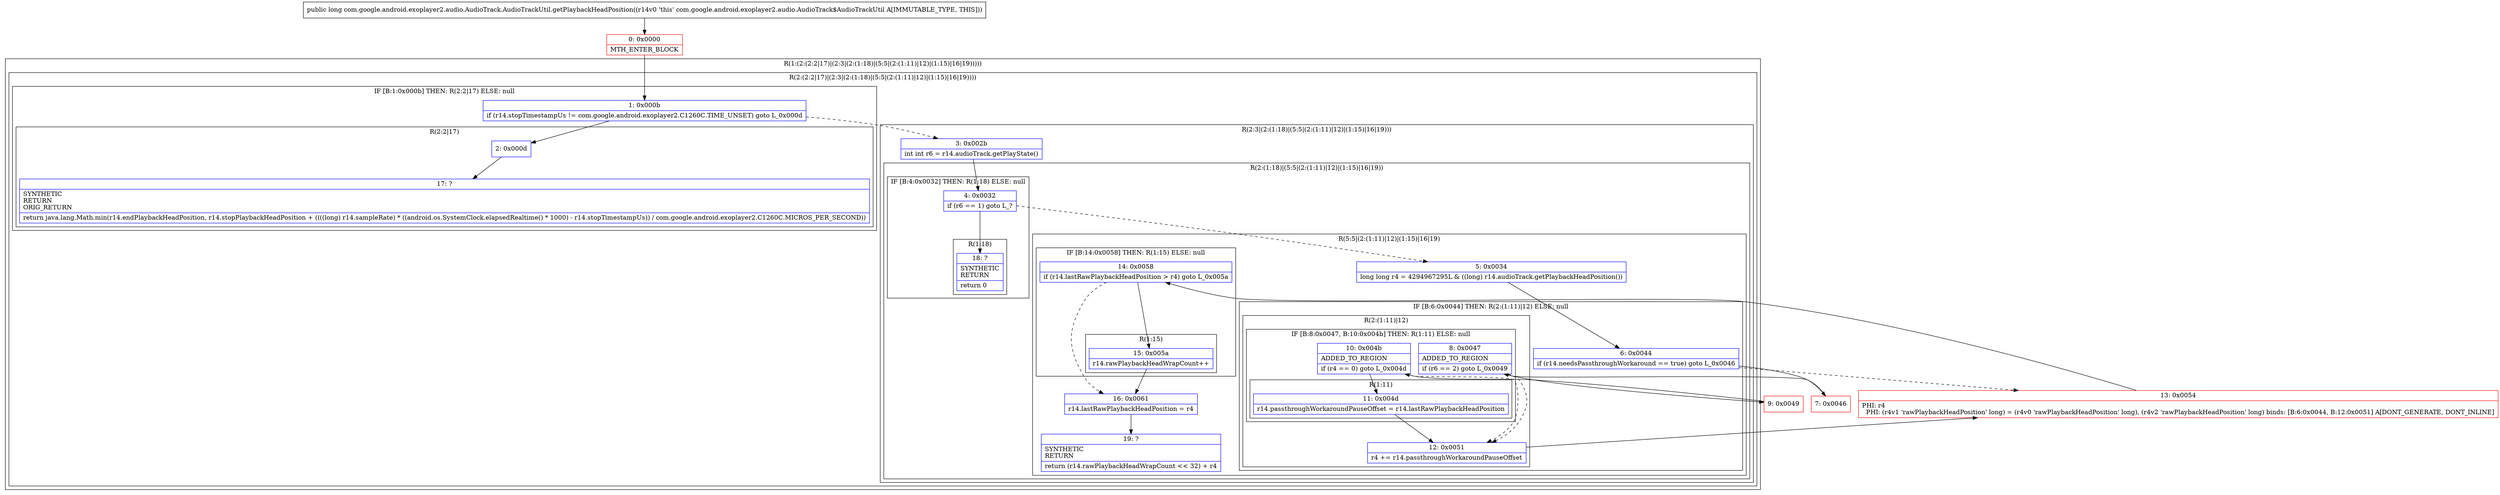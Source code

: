 digraph "CFG forcom.google.android.exoplayer2.audio.AudioTrack.AudioTrackUtil.getPlaybackHeadPosition()J" {
subgraph cluster_Region_673211040 {
label = "R(1:(2:(2:2|17)|(2:3|(2:(1:18)|(5:5|(2:(1:11)|12)|(1:15)|16|19)))))";
node [shape=record,color=blue];
subgraph cluster_Region_587349978 {
label = "R(2:(2:2|17)|(2:3|(2:(1:18)|(5:5|(2:(1:11)|12)|(1:15)|16|19))))";
node [shape=record,color=blue];
subgraph cluster_IfRegion_1014096432 {
label = "IF [B:1:0x000b] THEN: R(2:2|17) ELSE: null";
node [shape=record,color=blue];
Node_1 [shape=record,label="{1\:\ 0x000b|if (r14.stopTimestampUs != com.google.android.exoplayer2.C1260C.TIME_UNSET) goto L_0x000d\l}"];
subgraph cluster_Region_876466378 {
label = "R(2:2|17)";
node [shape=record,color=blue];
Node_2 [shape=record,label="{2\:\ 0x000d}"];
Node_17 [shape=record,label="{17\:\ ?|SYNTHETIC\lRETURN\lORIG_RETURN\l|return java.lang.Math.min(r14.endPlaybackHeadPosition, r14.stopPlaybackHeadPosition + ((((long) r14.sampleRate) * ((android.os.SystemClock.elapsedRealtime() * 1000) \- r14.stopTimestampUs)) \/ com.google.android.exoplayer2.C1260C.MICROS_PER_SECOND))\l}"];
}
}
subgraph cluster_Region_782479842 {
label = "R(2:3|(2:(1:18)|(5:5|(2:(1:11)|12)|(1:15)|16|19)))";
node [shape=record,color=blue];
Node_3 [shape=record,label="{3\:\ 0x002b|int int r6 = r14.audioTrack.getPlayState()\l}"];
subgraph cluster_Region_530813327 {
label = "R(2:(1:18)|(5:5|(2:(1:11)|12)|(1:15)|16|19))";
node [shape=record,color=blue];
subgraph cluster_IfRegion_1725407921 {
label = "IF [B:4:0x0032] THEN: R(1:18) ELSE: null";
node [shape=record,color=blue];
Node_4 [shape=record,label="{4\:\ 0x0032|if (r6 == 1) goto L_?\l}"];
subgraph cluster_Region_770539854 {
label = "R(1:18)";
node [shape=record,color=blue];
Node_18 [shape=record,label="{18\:\ ?|SYNTHETIC\lRETURN\l|return 0\l}"];
}
}
subgraph cluster_Region_458727145 {
label = "R(5:5|(2:(1:11)|12)|(1:15)|16|19)";
node [shape=record,color=blue];
Node_5 [shape=record,label="{5\:\ 0x0034|long long r4 = 4294967295L & ((long) r14.audioTrack.getPlaybackHeadPosition())\l}"];
subgraph cluster_IfRegion_515806881 {
label = "IF [B:6:0x0044] THEN: R(2:(1:11)|12) ELSE: null";
node [shape=record,color=blue];
Node_6 [shape=record,label="{6\:\ 0x0044|if (r14.needsPassthroughWorkaround == true) goto L_0x0046\l}"];
subgraph cluster_Region_684200128 {
label = "R(2:(1:11)|12)";
node [shape=record,color=blue];
subgraph cluster_IfRegion_409357236 {
label = "IF [B:8:0x0047, B:10:0x004b] THEN: R(1:11) ELSE: null";
node [shape=record,color=blue];
Node_8 [shape=record,label="{8\:\ 0x0047|ADDED_TO_REGION\l|if (r6 == 2) goto L_0x0049\l}"];
Node_10 [shape=record,label="{10\:\ 0x004b|ADDED_TO_REGION\l|if (r4 == 0) goto L_0x004d\l}"];
subgraph cluster_Region_1147125308 {
label = "R(1:11)";
node [shape=record,color=blue];
Node_11 [shape=record,label="{11\:\ 0x004d|r14.passthroughWorkaroundPauseOffset = r14.lastRawPlaybackHeadPosition\l}"];
}
}
Node_12 [shape=record,label="{12\:\ 0x0051|r4 += r14.passthroughWorkaroundPauseOffset\l}"];
}
}
subgraph cluster_IfRegion_1943137602 {
label = "IF [B:14:0x0058] THEN: R(1:15) ELSE: null";
node [shape=record,color=blue];
Node_14 [shape=record,label="{14\:\ 0x0058|if (r14.lastRawPlaybackHeadPosition \> r4) goto L_0x005a\l}"];
subgraph cluster_Region_1198743761 {
label = "R(1:15)";
node [shape=record,color=blue];
Node_15 [shape=record,label="{15\:\ 0x005a|r14.rawPlaybackHeadWrapCount++\l}"];
}
}
Node_16 [shape=record,label="{16\:\ 0x0061|r14.lastRawPlaybackHeadPosition = r4\l}"];
Node_19 [shape=record,label="{19\:\ ?|SYNTHETIC\lRETURN\l|return (r14.rawPlaybackHeadWrapCount \<\< 32) + r4\l}"];
}
}
}
}
}
Node_0 [shape=record,color=red,label="{0\:\ 0x0000|MTH_ENTER_BLOCK\l}"];
Node_7 [shape=record,color=red,label="{7\:\ 0x0046}"];
Node_9 [shape=record,color=red,label="{9\:\ 0x0049}"];
Node_13 [shape=record,color=red,label="{13\:\ 0x0054|PHI: r4 \l  PHI: (r4v1 'rawPlaybackHeadPosition' long) = (r4v0 'rawPlaybackHeadPosition' long), (r4v2 'rawPlaybackHeadPosition' long) binds: [B:6:0x0044, B:12:0x0051] A[DONT_GENERATE, DONT_INLINE]\l}"];
MethodNode[shape=record,label="{public long com.google.android.exoplayer2.audio.AudioTrack.AudioTrackUtil.getPlaybackHeadPosition((r14v0 'this' com.google.android.exoplayer2.audio.AudioTrack$AudioTrackUtil A[IMMUTABLE_TYPE, THIS])) }"];
MethodNode -> Node_0;
Node_1 -> Node_2;
Node_1 -> Node_3[style=dashed];
Node_2 -> Node_17;
Node_3 -> Node_4;
Node_4 -> Node_5[style=dashed];
Node_4 -> Node_18;
Node_5 -> Node_6;
Node_6 -> Node_7;
Node_6 -> Node_13[style=dashed];
Node_8 -> Node_9;
Node_8 -> Node_12[style=dashed];
Node_10 -> Node_11;
Node_10 -> Node_12[style=dashed];
Node_11 -> Node_12;
Node_12 -> Node_13;
Node_14 -> Node_15;
Node_14 -> Node_16[style=dashed];
Node_15 -> Node_16;
Node_16 -> Node_19;
Node_0 -> Node_1;
Node_7 -> Node_8;
Node_9 -> Node_10;
Node_13 -> Node_14;
}


